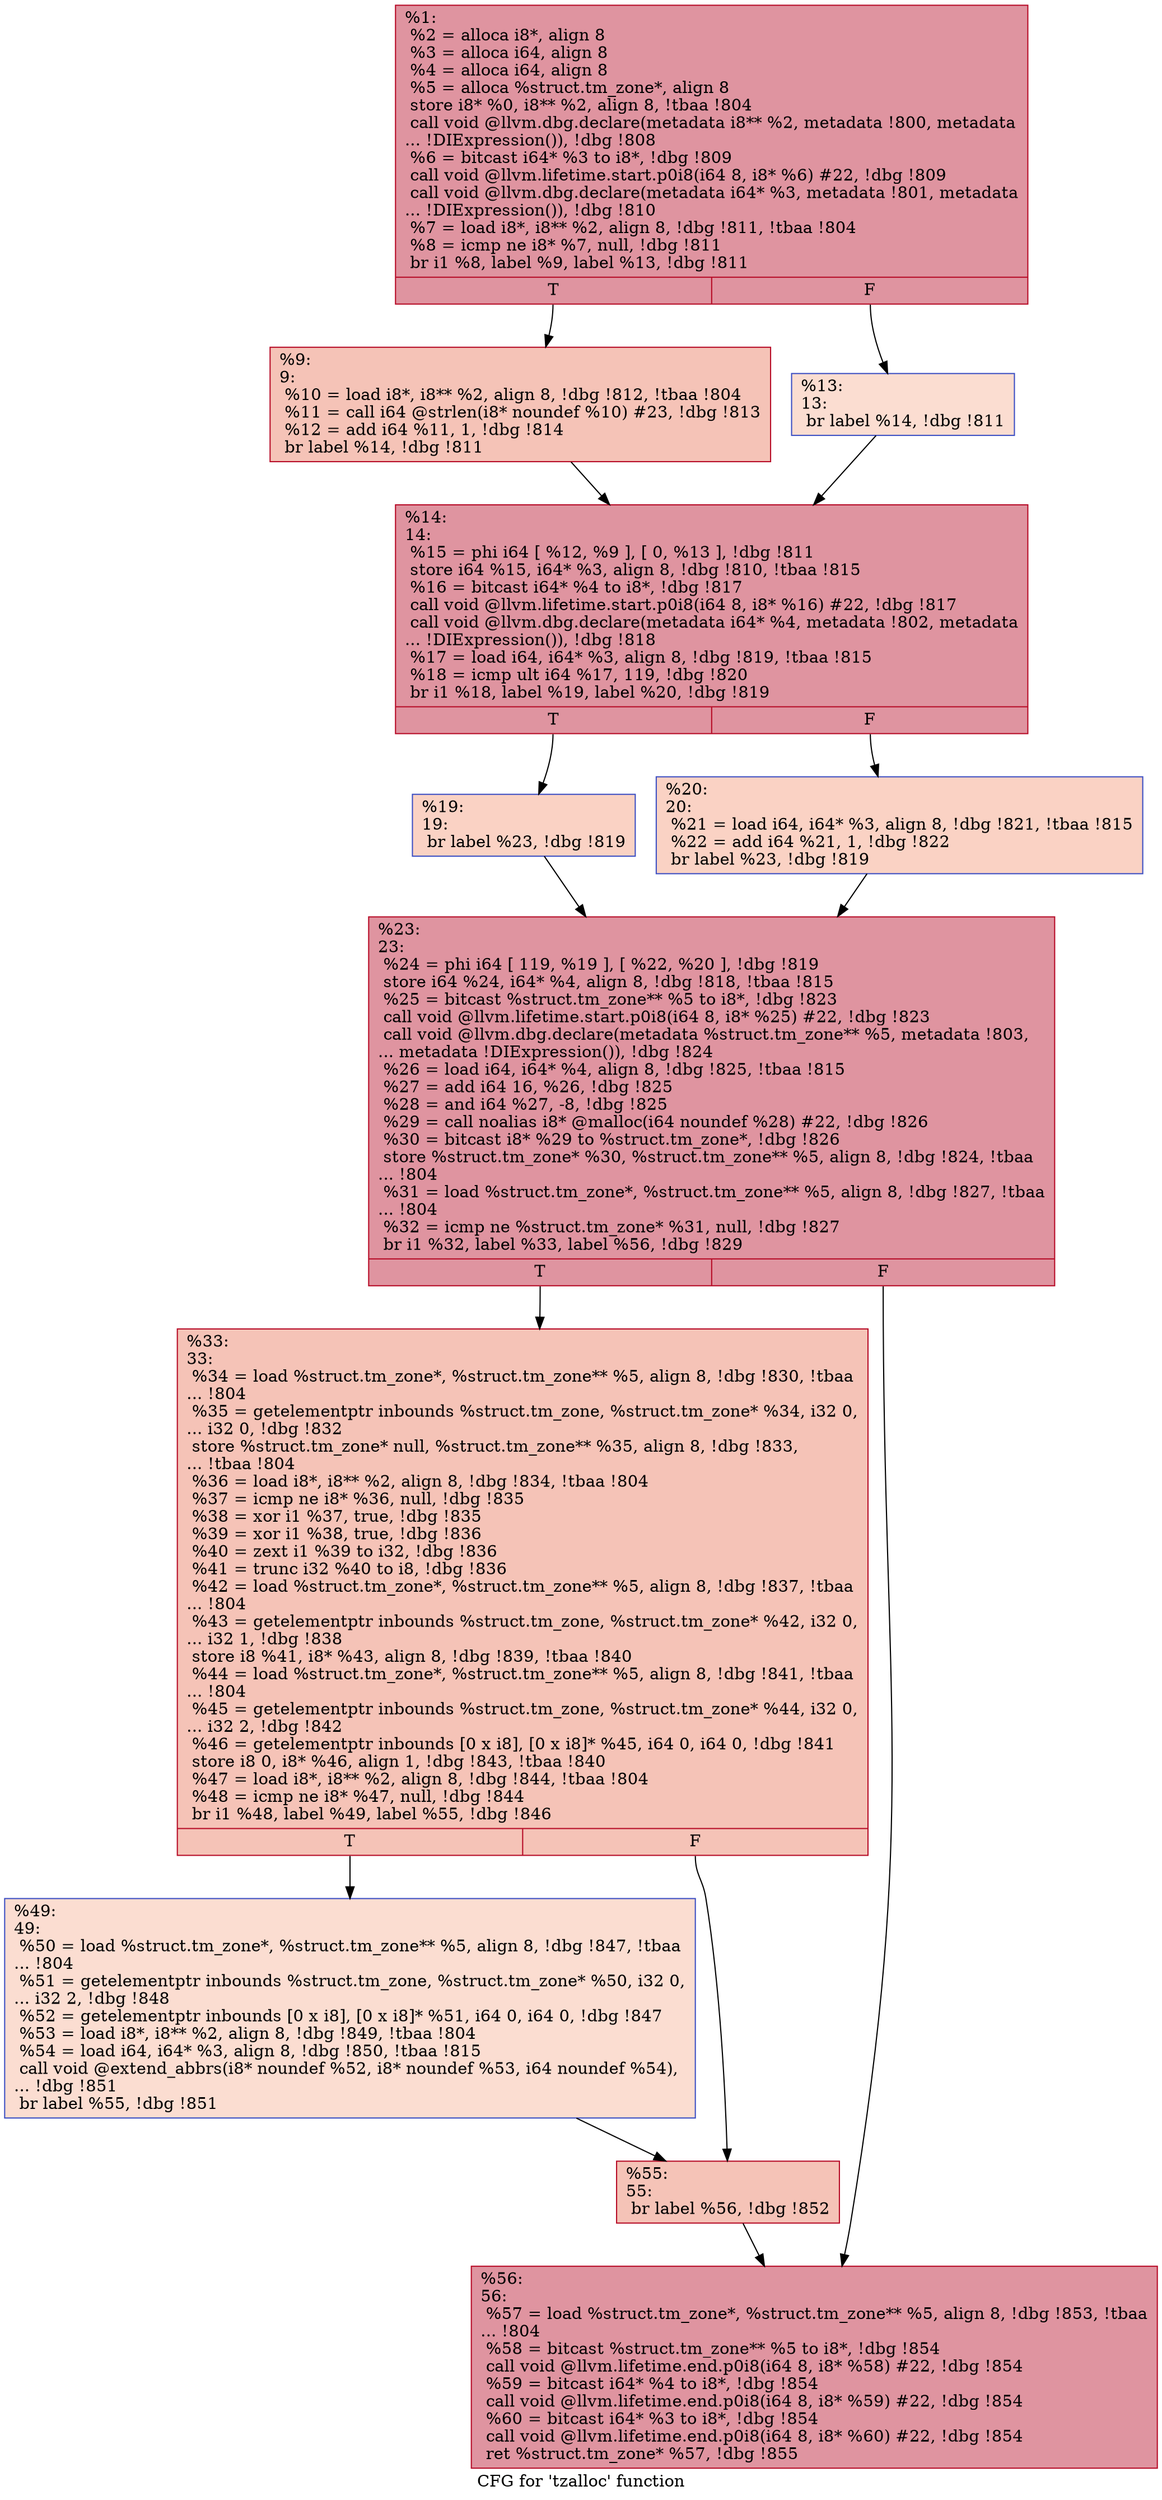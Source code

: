 digraph "CFG for 'tzalloc' function" {
	label="CFG for 'tzalloc' function";

	Node0x26e84a0 [shape=record,color="#b70d28ff", style=filled, fillcolor="#b70d2870",label="{%1:\l  %2 = alloca i8*, align 8\l  %3 = alloca i64, align 8\l  %4 = alloca i64, align 8\l  %5 = alloca %struct.tm_zone*, align 8\l  store i8* %0, i8** %2, align 8, !tbaa !804\l  call void @llvm.dbg.declare(metadata i8** %2, metadata !800, metadata\l... !DIExpression()), !dbg !808\l  %6 = bitcast i64* %3 to i8*, !dbg !809\l  call void @llvm.lifetime.start.p0i8(i64 8, i8* %6) #22, !dbg !809\l  call void @llvm.dbg.declare(metadata i64* %3, metadata !801, metadata\l... !DIExpression()), !dbg !810\l  %7 = load i8*, i8** %2, align 8, !dbg !811, !tbaa !804\l  %8 = icmp ne i8* %7, null, !dbg !811\l  br i1 %8, label %9, label %13, !dbg !811\l|{<s0>T|<s1>F}}"];
	Node0x26e84a0:s0 -> Node0x26e8550;
	Node0x26e84a0:s1 -> Node0x26e85a0;
	Node0x26e8550 [shape=record,color="#b70d28ff", style=filled, fillcolor="#e8765c70",label="{%9:\l9:                                                \l  %10 = load i8*, i8** %2, align 8, !dbg !812, !tbaa !804\l  %11 = call i64 @strlen(i8* noundef %10) #23, !dbg !813\l  %12 = add i64 %11, 1, !dbg !814\l  br label %14, !dbg !811\l}"];
	Node0x26e8550 -> Node0x26e85f0;
	Node0x26e85a0 [shape=record,color="#3d50c3ff", style=filled, fillcolor="#f7b39670",label="{%13:\l13:                                               \l  br label %14, !dbg !811\l}"];
	Node0x26e85a0 -> Node0x26e85f0;
	Node0x26e85f0 [shape=record,color="#b70d28ff", style=filled, fillcolor="#b70d2870",label="{%14:\l14:                                               \l  %15 = phi i64 [ %12, %9 ], [ 0, %13 ], !dbg !811\l  store i64 %15, i64* %3, align 8, !dbg !810, !tbaa !815\l  %16 = bitcast i64* %4 to i8*, !dbg !817\l  call void @llvm.lifetime.start.p0i8(i64 8, i8* %16) #22, !dbg !817\l  call void @llvm.dbg.declare(metadata i64* %4, metadata !802, metadata\l... !DIExpression()), !dbg !818\l  %17 = load i64, i64* %3, align 8, !dbg !819, !tbaa !815\l  %18 = icmp ult i64 %17, 119, !dbg !820\l  br i1 %18, label %19, label %20, !dbg !819\l|{<s0>T|<s1>F}}"];
	Node0x26e85f0:s0 -> Node0x26e8640;
	Node0x26e85f0:s1 -> Node0x26e8690;
	Node0x26e8640 [shape=record,color="#3d50c3ff", style=filled, fillcolor="#f4987a70",label="{%19:\l19:                                               \l  br label %23, !dbg !819\l}"];
	Node0x26e8640 -> Node0x26e86e0;
	Node0x26e8690 [shape=record,color="#3d50c3ff", style=filled, fillcolor="#f4987a70",label="{%20:\l20:                                               \l  %21 = load i64, i64* %3, align 8, !dbg !821, !tbaa !815\l  %22 = add i64 %21, 1, !dbg !822\l  br label %23, !dbg !819\l}"];
	Node0x26e8690 -> Node0x26e86e0;
	Node0x26e86e0 [shape=record,color="#b70d28ff", style=filled, fillcolor="#b70d2870",label="{%23:\l23:                                               \l  %24 = phi i64 [ 119, %19 ], [ %22, %20 ], !dbg !819\l  store i64 %24, i64* %4, align 8, !dbg !818, !tbaa !815\l  %25 = bitcast %struct.tm_zone** %5 to i8*, !dbg !823\l  call void @llvm.lifetime.start.p0i8(i64 8, i8* %25) #22, !dbg !823\l  call void @llvm.dbg.declare(metadata %struct.tm_zone** %5, metadata !803,\l... metadata !DIExpression()), !dbg !824\l  %26 = load i64, i64* %4, align 8, !dbg !825, !tbaa !815\l  %27 = add i64 16, %26, !dbg !825\l  %28 = and i64 %27, -8, !dbg !825\l  %29 = call noalias i8* @malloc(i64 noundef %28) #22, !dbg !826\l  %30 = bitcast i8* %29 to %struct.tm_zone*, !dbg !826\l  store %struct.tm_zone* %30, %struct.tm_zone** %5, align 8, !dbg !824, !tbaa\l... !804\l  %31 = load %struct.tm_zone*, %struct.tm_zone** %5, align 8, !dbg !827, !tbaa\l... !804\l  %32 = icmp ne %struct.tm_zone* %31, null, !dbg !827\l  br i1 %32, label %33, label %56, !dbg !829\l|{<s0>T|<s1>F}}"];
	Node0x26e86e0:s0 -> Node0x26e8730;
	Node0x26e86e0:s1 -> Node0x26e8820;
	Node0x26e8730 [shape=record,color="#b70d28ff", style=filled, fillcolor="#e8765c70",label="{%33:\l33:                                               \l  %34 = load %struct.tm_zone*, %struct.tm_zone** %5, align 8, !dbg !830, !tbaa\l... !804\l  %35 = getelementptr inbounds %struct.tm_zone, %struct.tm_zone* %34, i32 0,\l... i32 0, !dbg !832\l  store %struct.tm_zone* null, %struct.tm_zone** %35, align 8, !dbg !833,\l... !tbaa !804\l  %36 = load i8*, i8** %2, align 8, !dbg !834, !tbaa !804\l  %37 = icmp ne i8* %36, null, !dbg !835\l  %38 = xor i1 %37, true, !dbg !835\l  %39 = xor i1 %38, true, !dbg !836\l  %40 = zext i1 %39 to i32, !dbg !836\l  %41 = trunc i32 %40 to i8, !dbg !836\l  %42 = load %struct.tm_zone*, %struct.tm_zone** %5, align 8, !dbg !837, !tbaa\l... !804\l  %43 = getelementptr inbounds %struct.tm_zone, %struct.tm_zone* %42, i32 0,\l... i32 1, !dbg !838\l  store i8 %41, i8* %43, align 8, !dbg !839, !tbaa !840\l  %44 = load %struct.tm_zone*, %struct.tm_zone** %5, align 8, !dbg !841, !tbaa\l... !804\l  %45 = getelementptr inbounds %struct.tm_zone, %struct.tm_zone* %44, i32 0,\l... i32 2, !dbg !842\l  %46 = getelementptr inbounds [0 x i8], [0 x i8]* %45, i64 0, i64 0, !dbg !841\l  store i8 0, i8* %46, align 1, !dbg !843, !tbaa !840\l  %47 = load i8*, i8** %2, align 8, !dbg !844, !tbaa !804\l  %48 = icmp ne i8* %47, null, !dbg !844\l  br i1 %48, label %49, label %55, !dbg !846\l|{<s0>T|<s1>F}}"];
	Node0x26e8730:s0 -> Node0x26e8780;
	Node0x26e8730:s1 -> Node0x26e87d0;
	Node0x26e8780 [shape=record,color="#3d50c3ff", style=filled, fillcolor="#f7b39670",label="{%49:\l49:                                               \l  %50 = load %struct.tm_zone*, %struct.tm_zone** %5, align 8, !dbg !847, !tbaa\l... !804\l  %51 = getelementptr inbounds %struct.tm_zone, %struct.tm_zone* %50, i32 0,\l... i32 2, !dbg !848\l  %52 = getelementptr inbounds [0 x i8], [0 x i8]* %51, i64 0, i64 0, !dbg !847\l  %53 = load i8*, i8** %2, align 8, !dbg !849, !tbaa !804\l  %54 = load i64, i64* %3, align 8, !dbg !850, !tbaa !815\l  call void @extend_abbrs(i8* noundef %52, i8* noundef %53, i64 noundef %54),\l... !dbg !851\l  br label %55, !dbg !851\l}"];
	Node0x26e8780 -> Node0x26e87d0;
	Node0x26e87d0 [shape=record,color="#b70d28ff", style=filled, fillcolor="#e8765c70",label="{%55:\l55:                                               \l  br label %56, !dbg !852\l}"];
	Node0x26e87d0 -> Node0x26e8820;
	Node0x26e8820 [shape=record,color="#b70d28ff", style=filled, fillcolor="#b70d2870",label="{%56:\l56:                                               \l  %57 = load %struct.tm_zone*, %struct.tm_zone** %5, align 8, !dbg !853, !tbaa\l... !804\l  %58 = bitcast %struct.tm_zone** %5 to i8*, !dbg !854\l  call void @llvm.lifetime.end.p0i8(i64 8, i8* %58) #22, !dbg !854\l  %59 = bitcast i64* %4 to i8*, !dbg !854\l  call void @llvm.lifetime.end.p0i8(i64 8, i8* %59) #22, !dbg !854\l  %60 = bitcast i64* %3 to i8*, !dbg !854\l  call void @llvm.lifetime.end.p0i8(i64 8, i8* %60) #22, !dbg !854\l  ret %struct.tm_zone* %57, !dbg !855\l}"];
}
